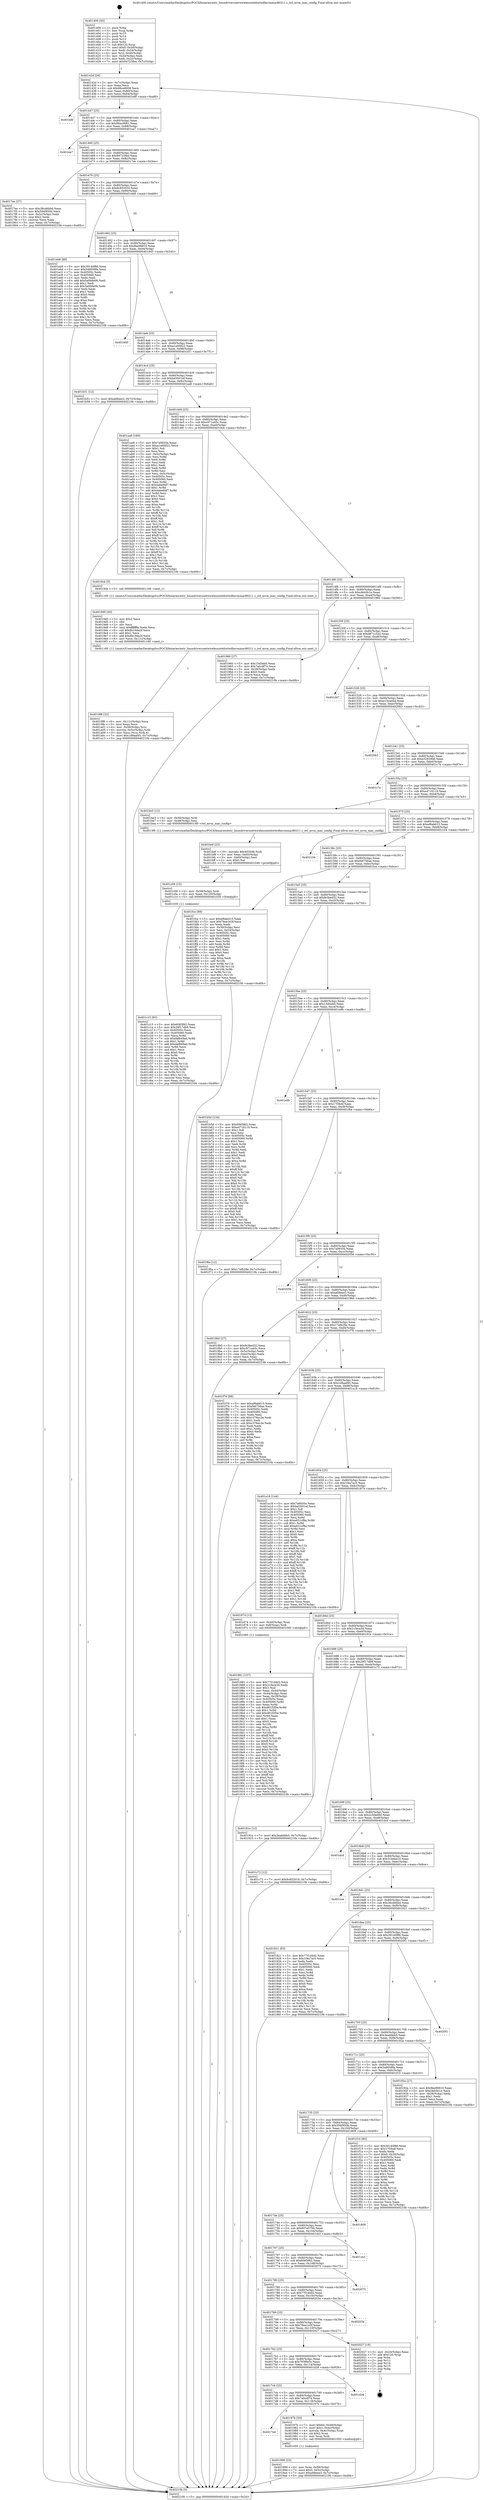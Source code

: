 digraph "0x401400" {
  label = "0x401400 (/mnt/c/Users/mathe/Desktop/tcc/POCII/binaries/extr_linuxdriversnetwirelessinteliwlwifimvmmac80211.c_iwl_mvm_mac_config_Final-ollvm.out::main(0))"
  labelloc = "t"
  node[shape=record]

  Entry [label="",width=0.3,height=0.3,shape=circle,fillcolor=black,style=filled]
  "0x40142d" [label="{
     0x40142d [26]\l
     | [instrs]\l
     &nbsp;&nbsp;0x40142d \<+3\>: mov -0x7c(%rbp),%eax\l
     &nbsp;&nbsp;0x401430 \<+2\>: mov %eax,%ecx\l
     &nbsp;&nbsp;0x401432 \<+6\>: sub $0x88ce8958,%ecx\l
     &nbsp;&nbsp;0x401438 \<+3\>: mov %eax,-0x80(%rbp)\l
     &nbsp;&nbsp;0x40143b \<+6\>: mov %ecx,-0x84(%rbp)\l
     &nbsp;&nbsp;0x401441 \<+6\>: je 0000000000401e8f \<main+0xa8f\>\l
  }"]
  "0x401e8f" [label="{
     0x401e8f\l
  }", style=dashed]
  "0x401447" [label="{
     0x401447 [25]\l
     | [instrs]\l
     &nbsp;&nbsp;0x401447 \<+5\>: jmp 000000000040144c \<main+0x4c\>\l
     &nbsp;&nbsp;0x40144c \<+3\>: mov -0x80(%rbp),%eax\l
     &nbsp;&nbsp;0x40144f \<+5\>: sub $0x89ac0681,%eax\l
     &nbsp;&nbsp;0x401454 \<+6\>: mov %eax,-0x88(%rbp)\l
     &nbsp;&nbsp;0x40145a \<+6\>: je 0000000000401ea7 \<main+0xaa7\>\l
  }"]
  Exit [label="",width=0.3,height=0.3,shape=circle,fillcolor=black,style=filled,peripheries=2]
  "0x401ea7" [label="{
     0x401ea7\l
  }", style=dashed]
  "0x401460" [label="{
     0x401460 [25]\l
     | [instrs]\l
     &nbsp;&nbsp;0x401460 \<+5\>: jmp 0000000000401465 \<main+0x65\>\l
     &nbsp;&nbsp;0x401465 \<+3\>: mov -0x80(%rbp),%eax\l
     &nbsp;&nbsp;0x401468 \<+5\>: sub $0x94723fed,%eax\l
     &nbsp;&nbsp;0x40146d \<+6\>: mov %eax,-0x8c(%rbp)\l
     &nbsp;&nbsp;0x401473 \<+6\>: je 00000000004017ee \<main+0x3ee\>\l
  }"]
  "0x401c15" [label="{
     0x401c15 [93]\l
     | [instrs]\l
     &nbsp;&nbsp;0x401c15 \<+5\>: mov $0x6f4f3f62,%eax\l
     &nbsp;&nbsp;0x401c1a \<+5\>: mov $0x29f17db8,%esi\l
     &nbsp;&nbsp;0x401c1f \<+7\>: mov 0x40505c,%ecx\l
     &nbsp;&nbsp;0x401c26 \<+7\>: mov 0x405060,%edx\l
     &nbsp;&nbsp;0x401c2d \<+3\>: mov %ecx,%r8d\l
     &nbsp;&nbsp;0x401c30 \<+7\>: sub $0xdaf849ad,%r8d\l
     &nbsp;&nbsp;0x401c37 \<+4\>: sub $0x1,%r8d\l
     &nbsp;&nbsp;0x401c3b \<+7\>: add $0xdaf849ad,%r8d\l
     &nbsp;&nbsp;0x401c42 \<+4\>: imul %r8d,%ecx\l
     &nbsp;&nbsp;0x401c46 \<+3\>: and $0x1,%ecx\l
     &nbsp;&nbsp;0x401c49 \<+3\>: cmp $0x0,%ecx\l
     &nbsp;&nbsp;0x401c4c \<+4\>: sete %r9b\l
     &nbsp;&nbsp;0x401c50 \<+3\>: cmp $0xa,%edx\l
     &nbsp;&nbsp;0x401c53 \<+4\>: setl %r10b\l
     &nbsp;&nbsp;0x401c57 \<+3\>: mov %r9b,%r11b\l
     &nbsp;&nbsp;0x401c5a \<+3\>: and %r10b,%r11b\l
     &nbsp;&nbsp;0x401c5d \<+3\>: xor %r10b,%r9b\l
     &nbsp;&nbsp;0x401c60 \<+3\>: or %r9b,%r11b\l
     &nbsp;&nbsp;0x401c63 \<+4\>: test $0x1,%r11b\l
     &nbsp;&nbsp;0x401c67 \<+3\>: cmovne %esi,%eax\l
     &nbsp;&nbsp;0x401c6a \<+3\>: mov %eax,-0x7c(%rbp)\l
     &nbsp;&nbsp;0x401c6d \<+5\>: jmp 000000000040210b \<main+0xd0b\>\l
  }"]
  "0x4017ee" [label="{
     0x4017ee [27]\l
     | [instrs]\l
     &nbsp;&nbsp;0x4017ee \<+5\>: mov $0x38cd6bbd,%eax\l
     &nbsp;&nbsp;0x4017f3 \<+5\>: mov $0x594f950b,%ecx\l
     &nbsp;&nbsp;0x4017f8 \<+3\>: mov -0x2c(%rbp),%edx\l
     &nbsp;&nbsp;0x4017fb \<+3\>: cmp $0x2,%edx\l
     &nbsp;&nbsp;0x4017fe \<+3\>: cmovne %ecx,%eax\l
     &nbsp;&nbsp;0x401801 \<+3\>: mov %eax,-0x7c(%rbp)\l
     &nbsp;&nbsp;0x401804 \<+5\>: jmp 000000000040210b \<main+0xd0b\>\l
  }"]
  "0x401479" [label="{
     0x401479 [25]\l
     | [instrs]\l
     &nbsp;&nbsp;0x401479 \<+5\>: jmp 000000000040147e \<main+0x7e\>\l
     &nbsp;&nbsp;0x40147e \<+3\>: mov -0x80(%rbp),%eax\l
     &nbsp;&nbsp;0x401481 \<+5\>: sub $0x9c852010,%eax\l
     &nbsp;&nbsp;0x401486 \<+6\>: mov %eax,-0x90(%rbp)\l
     &nbsp;&nbsp;0x40148c \<+6\>: je 0000000000401eb8 \<main+0xab8\>\l
  }"]
  "0x40210b" [label="{
     0x40210b [5]\l
     | [instrs]\l
     &nbsp;&nbsp;0x40210b \<+5\>: jmp 000000000040142d \<main+0x2d\>\l
  }"]
  "0x401400" [label="{
     0x401400 [45]\l
     | [instrs]\l
     &nbsp;&nbsp;0x401400 \<+1\>: push %rbp\l
     &nbsp;&nbsp;0x401401 \<+3\>: mov %rsp,%rbp\l
     &nbsp;&nbsp;0x401404 \<+2\>: push %r15\l
     &nbsp;&nbsp;0x401406 \<+2\>: push %r14\l
     &nbsp;&nbsp;0x401408 \<+2\>: push %r12\l
     &nbsp;&nbsp;0x40140a \<+1\>: push %rbx\l
     &nbsp;&nbsp;0x40140b \<+7\>: sub $0x120,%rsp\l
     &nbsp;&nbsp;0x401412 \<+7\>: movl $0x0,-0x30(%rbp)\l
     &nbsp;&nbsp;0x401419 \<+3\>: mov %edi,-0x34(%rbp)\l
     &nbsp;&nbsp;0x40141c \<+4\>: mov %rsi,-0x40(%rbp)\l
     &nbsp;&nbsp;0x401420 \<+3\>: mov -0x34(%rbp),%edi\l
     &nbsp;&nbsp;0x401423 \<+3\>: mov %edi,-0x2c(%rbp)\l
     &nbsp;&nbsp;0x401426 \<+7\>: movl $0x94723fed,-0x7c(%rbp)\l
  }"]
  "0x401c06" [label="{
     0x401c06 [15]\l
     | [instrs]\l
     &nbsp;&nbsp;0x401c06 \<+4\>: mov -0x58(%rbp),%rdi\l
     &nbsp;&nbsp;0x401c0a \<+6\>: mov %eax,-0x120(%rbp)\l
     &nbsp;&nbsp;0x401c10 \<+5\>: call 0000000000401030 \<free@plt\>\l
     | [calls]\l
     &nbsp;&nbsp;0x401030 \{1\} (unknown)\l
  }"]
  "0x401eb8" [label="{
     0x401eb8 [88]\l
     | [instrs]\l
     &nbsp;&nbsp;0x401eb8 \<+5\>: mov $0x39140f86,%eax\l
     &nbsp;&nbsp;0x401ebd \<+5\>: mov $0x548058fa,%ecx\l
     &nbsp;&nbsp;0x401ec2 \<+7\>: mov 0x40505c,%edx\l
     &nbsp;&nbsp;0x401ec9 \<+7\>: mov 0x405060,%esi\l
     &nbsp;&nbsp;0x401ed0 \<+2\>: mov %edx,%edi\l
     &nbsp;&nbsp;0x401ed2 \<+6\>: add $0x5a0b8e06,%edi\l
     &nbsp;&nbsp;0x401ed8 \<+3\>: sub $0x1,%edi\l
     &nbsp;&nbsp;0x401edb \<+6\>: sub $0x5a0b8e06,%edi\l
     &nbsp;&nbsp;0x401ee1 \<+3\>: imul %edi,%edx\l
     &nbsp;&nbsp;0x401ee4 \<+3\>: and $0x1,%edx\l
     &nbsp;&nbsp;0x401ee7 \<+3\>: cmp $0x0,%edx\l
     &nbsp;&nbsp;0x401eea \<+4\>: sete %r8b\l
     &nbsp;&nbsp;0x401eee \<+3\>: cmp $0xa,%esi\l
     &nbsp;&nbsp;0x401ef1 \<+4\>: setl %r9b\l
     &nbsp;&nbsp;0x401ef5 \<+3\>: mov %r8b,%r10b\l
     &nbsp;&nbsp;0x401ef8 \<+3\>: and %r9b,%r10b\l
     &nbsp;&nbsp;0x401efb \<+3\>: xor %r9b,%r8b\l
     &nbsp;&nbsp;0x401efe \<+3\>: or %r8b,%r10b\l
     &nbsp;&nbsp;0x401f01 \<+4\>: test $0x1,%r10b\l
     &nbsp;&nbsp;0x401f05 \<+3\>: cmovne %ecx,%eax\l
     &nbsp;&nbsp;0x401f08 \<+3\>: mov %eax,-0x7c(%rbp)\l
     &nbsp;&nbsp;0x401f0b \<+5\>: jmp 000000000040210b \<main+0xd0b\>\l
  }"]
  "0x401492" [label="{
     0x401492 [25]\l
     | [instrs]\l
     &nbsp;&nbsp;0x401492 \<+5\>: jmp 0000000000401497 \<main+0x97\>\l
     &nbsp;&nbsp;0x401497 \<+3\>: mov -0x80(%rbp),%eax\l
     &nbsp;&nbsp;0x40149a \<+5\>: sub $0x9ee96810,%eax\l
     &nbsp;&nbsp;0x40149f \<+6\>: mov %eax,-0x94(%rbp)\l
     &nbsp;&nbsp;0x4014a5 \<+6\>: je 0000000000401945 \<main+0x545\>\l
  }"]
  "0x401bef" [label="{
     0x401bef [23]\l
     | [instrs]\l
     &nbsp;&nbsp;0x401bef \<+10\>: movabs $0x4030d6,%rdi\l
     &nbsp;&nbsp;0x401bf9 \<+3\>: mov %eax,-0x60(%rbp)\l
     &nbsp;&nbsp;0x401bfc \<+3\>: mov -0x60(%rbp),%esi\l
     &nbsp;&nbsp;0x401bff \<+2\>: mov $0x0,%al\l
     &nbsp;&nbsp;0x401c01 \<+5\>: call 0000000000401040 \<printf@plt\>\l
     | [calls]\l
     &nbsp;&nbsp;0x401040 \{1\} (unknown)\l
  }"]
  "0x401945" [label="{
     0x401945\l
  }", style=dashed]
  "0x4014ab" [label="{
     0x4014ab [25]\l
     | [instrs]\l
     &nbsp;&nbsp;0x4014ab \<+5\>: jmp 00000000004014b0 \<main+0xb0\>\l
     &nbsp;&nbsp;0x4014b0 \<+3\>: mov -0x80(%rbp),%eax\l
     &nbsp;&nbsp;0x4014b3 \<+5\>: sub $0xa1a95822,%eax\l
     &nbsp;&nbsp;0x4014b8 \<+6\>: mov %eax,-0x98(%rbp)\l
     &nbsp;&nbsp;0x4014be \<+6\>: je 0000000000401b51 \<main+0x751\>\l
  }"]
  "0x4019f8" [label="{
     0x4019f8 [32]\l
     | [instrs]\l
     &nbsp;&nbsp;0x4019f8 \<+6\>: mov -0x11c(%rbp),%ecx\l
     &nbsp;&nbsp;0x4019fe \<+3\>: imul %eax,%ecx\l
     &nbsp;&nbsp;0x401a01 \<+4\>: mov -0x58(%rbp),%rsi\l
     &nbsp;&nbsp;0x401a05 \<+4\>: movslq -0x5c(%rbp),%rdi\l
     &nbsp;&nbsp;0x401a09 \<+3\>: mov %ecx,(%rsi,%rdi,4)\l
     &nbsp;&nbsp;0x401a0c \<+7\>: movl $0x1d9aaf45,-0x7c(%rbp)\l
     &nbsp;&nbsp;0x401a13 \<+5\>: jmp 000000000040210b \<main+0xd0b\>\l
  }"]
  "0x401b51" [label="{
     0x401b51 [12]\l
     | [instrs]\l
     &nbsp;&nbsp;0x401b51 \<+7\>: movl $0xa68eee3,-0x7c(%rbp)\l
     &nbsp;&nbsp;0x401b58 \<+5\>: jmp 000000000040210b \<main+0xd0b\>\l
  }"]
  "0x4014c4" [label="{
     0x4014c4 [25]\l
     | [instrs]\l
     &nbsp;&nbsp;0x4014c4 \<+5\>: jmp 00000000004014c9 \<main+0xc9\>\l
     &nbsp;&nbsp;0x4014c9 \<+3\>: mov -0x80(%rbp),%eax\l
     &nbsp;&nbsp;0x4014cc \<+5\>: sub $0xbd3501ef,%eax\l
     &nbsp;&nbsp;0x4014d1 \<+6\>: mov %eax,-0x9c(%rbp)\l
     &nbsp;&nbsp;0x4014d7 \<+6\>: je 0000000000401aa8 \<main+0x6a8\>\l
  }"]
  "0x4019d0" [label="{
     0x4019d0 [40]\l
     | [instrs]\l
     &nbsp;&nbsp;0x4019d0 \<+5\>: mov $0x2,%ecx\l
     &nbsp;&nbsp;0x4019d5 \<+1\>: cltd\l
     &nbsp;&nbsp;0x4019d6 \<+2\>: idiv %ecx\l
     &nbsp;&nbsp;0x4019d8 \<+6\>: imul $0xfffffffe,%edx,%ecx\l
     &nbsp;&nbsp;0x4019de \<+6\>: sub $0x8b19da2f,%ecx\l
     &nbsp;&nbsp;0x4019e4 \<+3\>: add $0x1,%ecx\l
     &nbsp;&nbsp;0x4019e7 \<+6\>: add $0x8b19da2f,%ecx\l
     &nbsp;&nbsp;0x4019ed \<+6\>: mov %ecx,-0x11c(%rbp)\l
     &nbsp;&nbsp;0x4019f3 \<+5\>: call 0000000000401160 \<next_i\>\l
     | [calls]\l
     &nbsp;&nbsp;0x401160 \{1\} (/mnt/c/Users/mathe/Desktop/tcc/POCII/binaries/extr_linuxdriversnetwirelessinteliwlwifimvmmac80211.c_iwl_mvm_mac_config_Final-ollvm.out::next_i)\l
  }"]
  "0x401aa8" [label="{
     0x401aa8 [169]\l
     | [instrs]\l
     &nbsp;&nbsp;0x401aa8 \<+5\>: mov $0x7a9935e,%eax\l
     &nbsp;&nbsp;0x401aad \<+5\>: mov $0xa1a95822,%ecx\l
     &nbsp;&nbsp;0x401ab2 \<+2\>: mov $0x1,%dl\l
     &nbsp;&nbsp;0x401ab4 \<+2\>: xor %esi,%esi\l
     &nbsp;&nbsp;0x401ab6 \<+3\>: mov -0x5c(%rbp),%edi\l
     &nbsp;&nbsp;0x401ab9 \<+3\>: mov %esi,%r8d\l
     &nbsp;&nbsp;0x401abc \<+3\>: sub %edi,%r8d\l
     &nbsp;&nbsp;0x401abf \<+2\>: mov %esi,%edi\l
     &nbsp;&nbsp;0x401ac1 \<+3\>: sub $0x1,%edi\l
     &nbsp;&nbsp;0x401ac4 \<+3\>: add %edi,%r8d\l
     &nbsp;&nbsp;0x401ac7 \<+3\>: sub %r8d,%esi\l
     &nbsp;&nbsp;0x401aca \<+3\>: mov %esi,-0x5c(%rbp)\l
     &nbsp;&nbsp;0x401acd \<+7\>: mov 0x40505c,%esi\l
     &nbsp;&nbsp;0x401ad4 \<+7\>: mov 0x405060,%edi\l
     &nbsp;&nbsp;0x401adb \<+3\>: mov %esi,%r8d\l
     &nbsp;&nbsp;0x401ade \<+7\>: sub $0x4abe66f7,%r8d\l
     &nbsp;&nbsp;0x401ae5 \<+4\>: sub $0x1,%r8d\l
     &nbsp;&nbsp;0x401ae9 \<+7\>: add $0x4abe66f7,%r8d\l
     &nbsp;&nbsp;0x401af0 \<+4\>: imul %r8d,%esi\l
     &nbsp;&nbsp;0x401af4 \<+3\>: and $0x1,%esi\l
     &nbsp;&nbsp;0x401af7 \<+3\>: cmp $0x0,%esi\l
     &nbsp;&nbsp;0x401afa \<+4\>: sete %r9b\l
     &nbsp;&nbsp;0x401afe \<+3\>: cmp $0xa,%edi\l
     &nbsp;&nbsp;0x401b01 \<+4\>: setl %r10b\l
     &nbsp;&nbsp;0x401b05 \<+3\>: mov %r9b,%r11b\l
     &nbsp;&nbsp;0x401b08 \<+4\>: xor $0xff,%r11b\l
     &nbsp;&nbsp;0x401b0c \<+3\>: mov %r10b,%bl\l
     &nbsp;&nbsp;0x401b0f \<+3\>: xor $0xff,%bl\l
     &nbsp;&nbsp;0x401b12 \<+3\>: xor $0x1,%dl\l
     &nbsp;&nbsp;0x401b15 \<+3\>: mov %r11b,%r14b\l
     &nbsp;&nbsp;0x401b18 \<+4\>: and $0xff,%r14b\l
     &nbsp;&nbsp;0x401b1c \<+3\>: and %dl,%r9b\l
     &nbsp;&nbsp;0x401b1f \<+3\>: mov %bl,%r15b\l
     &nbsp;&nbsp;0x401b22 \<+4\>: and $0xff,%r15b\l
     &nbsp;&nbsp;0x401b26 \<+3\>: and %dl,%r10b\l
     &nbsp;&nbsp;0x401b29 \<+3\>: or %r9b,%r14b\l
     &nbsp;&nbsp;0x401b2c \<+3\>: or %r10b,%r15b\l
     &nbsp;&nbsp;0x401b2f \<+3\>: xor %r15b,%r14b\l
     &nbsp;&nbsp;0x401b32 \<+3\>: or %bl,%r11b\l
     &nbsp;&nbsp;0x401b35 \<+4\>: xor $0xff,%r11b\l
     &nbsp;&nbsp;0x401b39 \<+3\>: or $0x1,%dl\l
     &nbsp;&nbsp;0x401b3c \<+3\>: and %dl,%r11b\l
     &nbsp;&nbsp;0x401b3f \<+3\>: or %r11b,%r14b\l
     &nbsp;&nbsp;0x401b42 \<+4\>: test $0x1,%r14b\l
     &nbsp;&nbsp;0x401b46 \<+3\>: cmovne %ecx,%eax\l
     &nbsp;&nbsp;0x401b49 \<+3\>: mov %eax,-0x7c(%rbp)\l
     &nbsp;&nbsp;0x401b4c \<+5\>: jmp 000000000040210b \<main+0xd0b\>\l
  }"]
  "0x4014dd" [label="{
     0x4014dd [25]\l
     | [instrs]\l
     &nbsp;&nbsp;0x4014dd \<+5\>: jmp 00000000004014e2 \<main+0xe2\>\l
     &nbsp;&nbsp;0x4014e2 \<+3\>: mov -0x80(%rbp),%eax\l
     &nbsp;&nbsp;0x4014e5 \<+5\>: sub $0xc971a45c,%eax\l
     &nbsp;&nbsp;0x4014ea \<+6\>: mov %eax,-0xa0(%rbp)\l
     &nbsp;&nbsp;0x4014f0 \<+6\>: je 00000000004019cb \<main+0x5cb\>\l
  }"]
  "0x401999" [label="{
     0x401999 [23]\l
     | [instrs]\l
     &nbsp;&nbsp;0x401999 \<+4\>: mov %rax,-0x58(%rbp)\l
     &nbsp;&nbsp;0x40199d \<+7\>: movl $0x0,-0x5c(%rbp)\l
     &nbsp;&nbsp;0x4019a4 \<+7\>: movl $0xa68eee3,-0x7c(%rbp)\l
     &nbsp;&nbsp;0x4019ab \<+5\>: jmp 000000000040210b \<main+0xd0b\>\l
  }"]
  "0x4019cb" [label="{
     0x4019cb [5]\l
     | [instrs]\l
     &nbsp;&nbsp;0x4019cb \<+5\>: call 0000000000401160 \<next_i\>\l
     | [calls]\l
     &nbsp;&nbsp;0x401160 \{1\} (/mnt/c/Users/mathe/Desktop/tcc/POCII/binaries/extr_linuxdriversnetwirelessinteliwlwifimvmmac80211.c_iwl_mvm_mac_config_Final-ollvm.out::next_i)\l
  }"]
  "0x4014f6" [label="{
     0x4014f6 [25]\l
     | [instrs]\l
     &nbsp;&nbsp;0x4014f6 \<+5\>: jmp 00000000004014fb \<main+0xfb\>\l
     &nbsp;&nbsp;0x4014fb \<+3\>: mov -0x80(%rbp),%eax\l
     &nbsp;&nbsp;0x4014fe \<+5\>: sub $0xcfeb5b1e,%eax\l
     &nbsp;&nbsp;0x401503 \<+6\>: mov %eax,-0xa4(%rbp)\l
     &nbsp;&nbsp;0x401509 \<+6\>: je 0000000000401960 \<main+0x560\>\l
  }"]
  "0x4017e4" [label="{
     0x4017e4\l
  }", style=dashed]
  "0x401960" [label="{
     0x401960 [27]\l
     | [instrs]\l
     &nbsp;&nbsp;0x401960 \<+5\>: mov $0x15d5eb0,%eax\l
     &nbsp;&nbsp;0x401965 \<+5\>: mov $0x7a0cdf74,%ecx\l
     &nbsp;&nbsp;0x40196a \<+3\>: mov -0x28(%rbp),%edx\l
     &nbsp;&nbsp;0x40196d \<+3\>: cmp $0x0,%edx\l
     &nbsp;&nbsp;0x401970 \<+3\>: cmove %ecx,%eax\l
     &nbsp;&nbsp;0x401973 \<+3\>: mov %eax,-0x7c(%rbp)\l
     &nbsp;&nbsp;0x401976 \<+5\>: jmp 000000000040210b \<main+0xd0b\>\l
  }"]
  "0x40150f" [label="{
     0x40150f [25]\l
     | [instrs]\l
     &nbsp;&nbsp;0x40150f \<+5\>: jmp 0000000000401514 \<main+0x114\>\l
     &nbsp;&nbsp;0x401514 \<+3\>: mov -0x80(%rbp),%eax\l
     &nbsp;&nbsp;0x401517 \<+5\>: sub $0xd871c5a2,%eax\l
     &nbsp;&nbsp;0x40151c \<+6\>: mov %eax,-0xa8(%rbp)\l
     &nbsp;&nbsp;0x401522 \<+6\>: je 0000000000401d47 \<main+0x947\>\l
  }"]
  "0x40197b" [label="{
     0x40197b [30]\l
     | [instrs]\l
     &nbsp;&nbsp;0x40197b \<+7\>: movl $0x64,-0x48(%rbp)\l
     &nbsp;&nbsp;0x401982 \<+7\>: movl $0x1,-0x4c(%rbp)\l
     &nbsp;&nbsp;0x401989 \<+4\>: movslq -0x4c(%rbp),%rax\l
     &nbsp;&nbsp;0x40198d \<+4\>: shl $0x2,%rax\l
     &nbsp;&nbsp;0x401991 \<+3\>: mov %rax,%rdi\l
     &nbsp;&nbsp;0x401994 \<+5\>: call 0000000000401050 \<malloc@plt\>\l
     | [calls]\l
     &nbsp;&nbsp;0x401050 \{1\} (unknown)\l
  }"]
  "0x401d47" [label="{
     0x401d47\l
  }", style=dashed]
  "0x401528" [label="{
     0x401528 [25]\l
     | [instrs]\l
     &nbsp;&nbsp;0x401528 \<+5\>: jmp 000000000040152d \<main+0x12d\>\l
     &nbsp;&nbsp;0x40152d \<+3\>: mov -0x80(%rbp),%eax\l
     &nbsp;&nbsp;0x401530 \<+5\>: sub $0xe15ea44d,%eax\l
     &nbsp;&nbsp;0x401535 \<+6\>: mov %eax,-0xac(%rbp)\l
     &nbsp;&nbsp;0x40153b \<+6\>: je 00000000004020b3 \<main+0xcb3\>\l
  }"]
  "0x4017cb" [label="{
     0x4017cb [25]\l
     | [instrs]\l
     &nbsp;&nbsp;0x4017cb \<+5\>: jmp 00000000004017d0 \<main+0x3d0\>\l
     &nbsp;&nbsp;0x4017d0 \<+3\>: mov -0x80(%rbp),%eax\l
     &nbsp;&nbsp;0x4017d3 \<+5\>: sub $0x7a0cdf74,%eax\l
     &nbsp;&nbsp;0x4017d8 \<+6\>: mov %eax,-0x118(%rbp)\l
     &nbsp;&nbsp;0x4017de \<+6\>: je 000000000040197b \<main+0x57b\>\l
  }"]
  "0x4020b3" [label="{
     0x4020b3\l
  }", style=dashed]
  "0x401541" [label="{
     0x401541 [25]\l
     | [instrs]\l
     &nbsp;&nbsp;0x401541 \<+5\>: jmp 0000000000401546 \<main+0x146\>\l
     &nbsp;&nbsp;0x401546 \<+3\>: mov -0x80(%rbp),%eax\l
     &nbsp;&nbsp;0x401549 \<+5\>: sub $0xe32939dd,%eax\l
     &nbsp;&nbsp;0x40154e \<+6\>: mov %eax,-0xb0(%rbp)\l
     &nbsp;&nbsp;0x401554 \<+6\>: je 0000000000401c7e \<main+0x87e\>\l
  }"]
  "0x401d28" [label="{
     0x401d28\l
  }", style=dashed]
  "0x401c7e" [label="{
     0x401c7e\l
  }", style=dashed]
  "0x40155a" [label="{
     0x40155a [25]\l
     | [instrs]\l
     &nbsp;&nbsp;0x40155a \<+5\>: jmp 000000000040155f \<main+0x15f\>\l
     &nbsp;&nbsp;0x40155f \<+3\>: mov -0x80(%rbp),%eax\l
     &nbsp;&nbsp;0x401562 \<+5\>: sub $0xe4716119,%eax\l
     &nbsp;&nbsp;0x401567 \<+6\>: mov %eax,-0xb4(%rbp)\l
     &nbsp;&nbsp;0x40156d \<+6\>: je 0000000000401be3 \<main+0x7e3\>\l
  }"]
  "0x4017b2" [label="{
     0x4017b2 [25]\l
     | [instrs]\l
     &nbsp;&nbsp;0x4017b2 \<+5\>: jmp 00000000004017b7 \<main+0x3b7\>\l
     &nbsp;&nbsp;0x4017b7 \<+3\>: mov -0x80(%rbp),%eax\l
     &nbsp;&nbsp;0x4017ba \<+5\>: sub $0x793f6e5c,%eax\l
     &nbsp;&nbsp;0x4017bf \<+6\>: mov %eax,-0x114(%rbp)\l
     &nbsp;&nbsp;0x4017c5 \<+6\>: je 0000000000401d28 \<main+0x928\>\l
  }"]
  "0x401be3" [label="{
     0x401be3 [12]\l
     | [instrs]\l
     &nbsp;&nbsp;0x401be3 \<+4\>: mov -0x58(%rbp),%rdi\l
     &nbsp;&nbsp;0x401be7 \<+3\>: mov -0x48(%rbp),%esi\l
     &nbsp;&nbsp;0x401bea \<+5\>: call 00000000004013f0 \<iwl_mvm_mac_config\>\l
     | [calls]\l
     &nbsp;&nbsp;0x4013f0 \{1\} (/mnt/c/Users/mathe/Desktop/tcc/POCII/binaries/extr_linuxdriversnetwirelessinteliwlwifimvmmac80211.c_iwl_mvm_mac_config_Final-ollvm.out::iwl_mvm_mac_config)\l
  }"]
  "0x401573" [label="{
     0x401573 [25]\l
     | [instrs]\l
     &nbsp;&nbsp;0x401573 \<+5\>: jmp 0000000000401578 \<main+0x178\>\l
     &nbsp;&nbsp;0x401578 \<+3\>: mov -0x80(%rbp),%eax\l
     &nbsp;&nbsp;0x40157b \<+5\>: sub $0xef6ab015,%eax\l
     &nbsp;&nbsp;0x401580 \<+6\>: mov %eax,-0xb8(%rbp)\l
     &nbsp;&nbsp;0x401586 \<+6\>: je 0000000000402104 \<main+0xd04\>\l
  }"]
  "0x402027" [label="{
     0x402027 [19]\l
     | [instrs]\l
     &nbsp;&nbsp;0x402027 \<+3\>: mov -0x24(%rbp),%eax\l
     &nbsp;&nbsp;0x40202a \<+7\>: add $0x120,%rsp\l
     &nbsp;&nbsp;0x402031 \<+1\>: pop %rbx\l
     &nbsp;&nbsp;0x402032 \<+2\>: pop %r12\l
     &nbsp;&nbsp;0x402034 \<+2\>: pop %r14\l
     &nbsp;&nbsp;0x402036 \<+2\>: pop %r15\l
     &nbsp;&nbsp;0x402038 \<+1\>: pop %rbp\l
     &nbsp;&nbsp;0x402039 \<+1\>: ret\l
  }"]
  "0x402104" [label="{
     0x402104\l
  }", style=dashed]
  "0x40158c" [label="{
     0x40158c [25]\l
     | [instrs]\l
     &nbsp;&nbsp;0x40158c \<+5\>: jmp 0000000000401591 \<main+0x191\>\l
     &nbsp;&nbsp;0x401591 \<+3\>: mov -0x80(%rbp),%eax\l
     &nbsp;&nbsp;0x401594 \<+5\>: sub $0xf46756ae,%eax\l
     &nbsp;&nbsp;0x401599 \<+6\>: mov %eax,-0xbc(%rbp)\l
     &nbsp;&nbsp;0x40159f \<+6\>: je 0000000000401fce \<main+0xbce\>\l
  }"]
  "0x401799" [label="{
     0x401799 [25]\l
     | [instrs]\l
     &nbsp;&nbsp;0x401799 \<+5\>: jmp 000000000040179e \<main+0x39e\>\l
     &nbsp;&nbsp;0x40179e \<+3\>: mov -0x80(%rbp),%eax\l
     &nbsp;&nbsp;0x4017a1 \<+5\>: sub $0x78ee1e3f,%eax\l
     &nbsp;&nbsp;0x4017a6 \<+6\>: mov %eax,-0x110(%rbp)\l
     &nbsp;&nbsp;0x4017ac \<+6\>: je 0000000000402027 \<main+0xc27\>\l
  }"]
  "0x401fce" [label="{
     0x401fce [89]\l
     | [instrs]\l
     &nbsp;&nbsp;0x401fce \<+5\>: mov $0xef6ab015,%eax\l
     &nbsp;&nbsp;0x401fd3 \<+5\>: mov $0x78ee1e3f,%ecx\l
     &nbsp;&nbsp;0x401fd8 \<+2\>: xor %edx,%edx\l
     &nbsp;&nbsp;0x401fda \<+3\>: mov -0x30(%rbp),%esi\l
     &nbsp;&nbsp;0x401fdd \<+3\>: mov %esi,-0x24(%rbp)\l
     &nbsp;&nbsp;0x401fe0 \<+7\>: mov 0x40505c,%esi\l
     &nbsp;&nbsp;0x401fe7 \<+7\>: mov 0x405060,%edi\l
     &nbsp;&nbsp;0x401fee \<+3\>: sub $0x1,%edx\l
     &nbsp;&nbsp;0x401ff1 \<+3\>: mov %esi,%r8d\l
     &nbsp;&nbsp;0x401ff4 \<+3\>: add %edx,%r8d\l
     &nbsp;&nbsp;0x401ff7 \<+4\>: imul %r8d,%esi\l
     &nbsp;&nbsp;0x401ffb \<+3\>: and $0x1,%esi\l
     &nbsp;&nbsp;0x401ffe \<+3\>: cmp $0x0,%esi\l
     &nbsp;&nbsp;0x402001 \<+4\>: sete %r9b\l
     &nbsp;&nbsp;0x402005 \<+3\>: cmp $0xa,%edi\l
     &nbsp;&nbsp;0x402008 \<+4\>: setl %r10b\l
     &nbsp;&nbsp;0x40200c \<+3\>: mov %r9b,%r11b\l
     &nbsp;&nbsp;0x40200f \<+3\>: and %r10b,%r11b\l
     &nbsp;&nbsp;0x402012 \<+3\>: xor %r10b,%r9b\l
     &nbsp;&nbsp;0x402015 \<+3\>: or %r9b,%r11b\l
     &nbsp;&nbsp;0x402018 \<+4\>: test $0x1,%r11b\l
     &nbsp;&nbsp;0x40201c \<+3\>: cmovne %ecx,%eax\l
     &nbsp;&nbsp;0x40201f \<+3\>: mov %eax,-0x7c(%rbp)\l
     &nbsp;&nbsp;0x402022 \<+5\>: jmp 000000000040210b \<main+0xd0b\>\l
  }"]
  "0x4015a5" [label="{
     0x4015a5 [25]\l
     | [instrs]\l
     &nbsp;&nbsp;0x4015a5 \<+5\>: jmp 00000000004015aa \<main+0x1aa\>\l
     &nbsp;&nbsp;0x4015aa \<+3\>: mov -0x80(%rbp),%eax\l
     &nbsp;&nbsp;0x4015ad \<+5\>: sub $0xfe3bed32,%eax\l
     &nbsp;&nbsp;0x4015b2 \<+6\>: mov %eax,-0xc0(%rbp)\l
     &nbsp;&nbsp;0x4015b8 \<+6\>: je 0000000000401b5d \<main+0x75d\>\l
  }"]
  "0x40203a" [label="{
     0x40203a\l
  }", style=dashed]
  "0x401b5d" [label="{
     0x401b5d [134]\l
     | [instrs]\l
     &nbsp;&nbsp;0x401b5d \<+5\>: mov $0x6f4f3f62,%eax\l
     &nbsp;&nbsp;0x401b62 \<+5\>: mov $0xe4716119,%ecx\l
     &nbsp;&nbsp;0x401b67 \<+2\>: mov $0x1,%dl\l
     &nbsp;&nbsp;0x401b69 \<+2\>: xor %esi,%esi\l
     &nbsp;&nbsp;0x401b6b \<+7\>: mov 0x40505c,%edi\l
     &nbsp;&nbsp;0x401b72 \<+8\>: mov 0x405060,%r8d\l
     &nbsp;&nbsp;0x401b7a \<+3\>: sub $0x1,%esi\l
     &nbsp;&nbsp;0x401b7d \<+3\>: mov %edi,%r9d\l
     &nbsp;&nbsp;0x401b80 \<+3\>: add %esi,%r9d\l
     &nbsp;&nbsp;0x401b83 \<+4\>: imul %r9d,%edi\l
     &nbsp;&nbsp;0x401b87 \<+3\>: and $0x1,%edi\l
     &nbsp;&nbsp;0x401b8a \<+3\>: cmp $0x0,%edi\l
     &nbsp;&nbsp;0x401b8d \<+4\>: sete %r10b\l
     &nbsp;&nbsp;0x401b91 \<+4\>: cmp $0xa,%r8d\l
     &nbsp;&nbsp;0x401b95 \<+4\>: setl %r11b\l
     &nbsp;&nbsp;0x401b99 \<+3\>: mov %r10b,%bl\l
     &nbsp;&nbsp;0x401b9c \<+3\>: xor $0xff,%bl\l
     &nbsp;&nbsp;0x401b9f \<+3\>: mov %r11b,%r14b\l
     &nbsp;&nbsp;0x401ba2 \<+4\>: xor $0xff,%r14b\l
     &nbsp;&nbsp;0x401ba6 \<+3\>: xor $0x0,%dl\l
     &nbsp;&nbsp;0x401ba9 \<+3\>: mov %bl,%r15b\l
     &nbsp;&nbsp;0x401bac \<+4\>: and $0x0,%r15b\l
     &nbsp;&nbsp;0x401bb0 \<+3\>: and %dl,%r10b\l
     &nbsp;&nbsp;0x401bb3 \<+3\>: mov %r14b,%r12b\l
     &nbsp;&nbsp;0x401bb6 \<+4\>: and $0x0,%r12b\l
     &nbsp;&nbsp;0x401bba \<+3\>: and %dl,%r11b\l
     &nbsp;&nbsp;0x401bbd \<+3\>: or %r10b,%r15b\l
     &nbsp;&nbsp;0x401bc0 \<+3\>: or %r11b,%r12b\l
     &nbsp;&nbsp;0x401bc3 \<+3\>: xor %r12b,%r15b\l
     &nbsp;&nbsp;0x401bc6 \<+3\>: or %r14b,%bl\l
     &nbsp;&nbsp;0x401bc9 \<+3\>: xor $0xff,%bl\l
     &nbsp;&nbsp;0x401bcc \<+3\>: or $0x0,%dl\l
     &nbsp;&nbsp;0x401bcf \<+2\>: and %dl,%bl\l
     &nbsp;&nbsp;0x401bd1 \<+3\>: or %bl,%r15b\l
     &nbsp;&nbsp;0x401bd4 \<+4\>: test $0x1,%r15b\l
     &nbsp;&nbsp;0x401bd8 \<+3\>: cmovne %ecx,%eax\l
     &nbsp;&nbsp;0x401bdb \<+3\>: mov %eax,-0x7c(%rbp)\l
     &nbsp;&nbsp;0x401bde \<+5\>: jmp 000000000040210b \<main+0xd0b\>\l
  }"]
  "0x4015be" [label="{
     0x4015be [25]\l
     | [instrs]\l
     &nbsp;&nbsp;0x4015be \<+5\>: jmp 00000000004015c3 \<main+0x1c3\>\l
     &nbsp;&nbsp;0x4015c3 \<+3\>: mov -0x80(%rbp),%eax\l
     &nbsp;&nbsp;0x4015c6 \<+5\>: sub $0x15d5eb0,%eax\l
     &nbsp;&nbsp;0x4015cb \<+6\>: mov %eax,-0xc4(%rbp)\l
     &nbsp;&nbsp;0x4015d1 \<+6\>: je 0000000000401e9b \<main+0xa9b\>\l
  }"]
  "0x401780" [label="{
     0x401780 [25]\l
     | [instrs]\l
     &nbsp;&nbsp;0x401780 \<+5\>: jmp 0000000000401785 \<main+0x385\>\l
     &nbsp;&nbsp;0x401785 \<+3\>: mov -0x80(%rbp),%eax\l
     &nbsp;&nbsp;0x401788 \<+5\>: sub $0x77f1d4d2,%eax\l
     &nbsp;&nbsp;0x40178d \<+6\>: mov %eax,-0x10c(%rbp)\l
     &nbsp;&nbsp;0x401793 \<+6\>: je 000000000040203a \<main+0xc3a\>\l
  }"]
  "0x401e9b" [label="{
     0x401e9b\l
  }", style=dashed]
  "0x4015d7" [label="{
     0x4015d7 [25]\l
     | [instrs]\l
     &nbsp;&nbsp;0x4015d7 \<+5\>: jmp 00000000004015dc \<main+0x1dc\>\l
     &nbsp;&nbsp;0x4015dc \<+3\>: mov -0x80(%rbp),%eax\l
     &nbsp;&nbsp;0x4015df \<+5\>: sub $0x17f3b4f,%eax\l
     &nbsp;&nbsp;0x4015e4 \<+6\>: mov %eax,-0xc8(%rbp)\l
     &nbsp;&nbsp;0x4015ea \<+6\>: je 0000000000401f6a \<main+0xb6a\>\l
  }"]
  "0x402075" [label="{
     0x402075\l
  }", style=dashed]
  "0x401f6a" [label="{
     0x401f6a [12]\l
     | [instrs]\l
     &nbsp;&nbsp;0x401f6a \<+7\>: movl $0x17efb28e,-0x7c(%rbp)\l
     &nbsp;&nbsp;0x401f71 \<+5\>: jmp 000000000040210b \<main+0xd0b\>\l
  }"]
  "0x4015f0" [label="{
     0x4015f0 [25]\l
     | [instrs]\l
     &nbsp;&nbsp;0x4015f0 \<+5\>: jmp 00000000004015f5 \<main+0x1f5\>\l
     &nbsp;&nbsp;0x4015f5 \<+3\>: mov -0x80(%rbp),%eax\l
     &nbsp;&nbsp;0x4015f8 \<+5\>: sub $0x7a9935e,%eax\l
     &nbsp;&nbsp;0x4015fd \<+6\>: mov %eax,-0xcc(%rbp)\l
     &nbsp;&nbsp;0x401603 \<+6\>: je 0000000000402056 \<main+0xc56\>\l
  }"]
  "0x401767" [label="{
     0x401767 [25]\l
     | [instrs]\l
     &nbsp;&nbsp;0x401767 \<+5\>: jmp 000000000040176c \<main+0x36c\>\l
     &nbsp;&nbsp;0x40176c \<+3\>: mov -0x80(%rbp),%eax\l
     &nbsp;&nbsp;0x40176f \<+5\>: sub $0x6f4f3f62,%eax\l
     &nbsp;&nbsp;0x401774 \<+6\>: mov %eax,-0x108(%rbp)\l
     &nbsp;&nbsp;0x40177a \<+6\>: je 0000000000402075 \<main+0xc75\>\l
  }"]
  "0x402056" [label="{
     0x402056\l
  }", style=dashed]
  "0x401609" [label="{
     0x401609 [25]\l
     | [instrs]\l
     &nbsp;&nbsp;0x401609 \<+5\>: jmp 000000000040160e \<main+0x20e\>\l
     &nbsp;&nbsp;0x40160e \<+3\>: mov -0x80(%rbp),%eax\l
     &nbsp;&nbsp;0x401611 \<+5\>: sub $0xa68eee3,%eax\l
     &nbsp;&nbsp;0x401616 \<+6\>: mov %eax,-0xd0(%rbp)\l
     &nbsp;&nbsp;0x40161c \<+6\>: je 00000000004019b0 \<main+0x5b0\>\l
  }"]
  "0x401cb3" [label="{
     0x401cb3\l
  }", style=dashed]
  "0x4019b0" [label="{
     0x4019b0 [27]\l
     | [instrs]\l
     &nbsp;&nbsp;0x4019b0 \<+5\>: mov $0xfe3bed32,%eax\l
     &nbsp;&nbsp;0x4019b5 \<+5\>: mov $0xc971a45c,%ecx\l
     &nbsp;&nbsp;0x4019ba \<+3\>: mov -0x5c(%rbp),%edx\l
     &nbsp;&nbsp;0x4019bd \<+3\>: cmp -0x4c(%rbp),%edx\l
     &nbsp;&nbsp;0x4019c0 \<+3\>: cmovl %ecx,%eax\l
     &nbsp;&nbsp;0x4019c3 \<+3\>: mov %eax,-0x7c(%rbp)\l
     &nbsp;&nbsp;0x4019c6 \<+5\>: jmp 000000000040210b \<main+0xd0b\>\l
  }"]
  "0x401622" [label="{
     0x401622 [25]\l
     | [instrs]\l
     &nbsp;&nbsp;0x401622 \<+5\>: jmp 0000000000401627 \<main+0x227\>\l
     &nbsp;&nbsp;0x401627 \<+3\>: mov -0x80(%rbp),%eax\l
     &nbsp;&nbsp;0x40162a \<+5\>: sub $0x17efb28e,%eax\l
     &nbsp;&nbsp;0x40162f \<+6\>: mov %eax,-0xd4(%rbp)\l
     &nbsp;&nbsp;0x401635 \<+6\>: je 0000000000401f76 \<main+0xb76\>\l
  }"]
  "0x40174e" [label="{
     0x40174e [25]\l
     | [instrs]\l
     &nbsp;&nbsp;0x40174e \<+5\>: jmp 0000000000401753 \<main+0x353\>\l
     &nbsp;&nbsp;0x401753 \<+3\>: mov -0x80(%rbp),%eax\l
     &nbsp;&nbsp;0x401756 \<+5\>: sub $0x607e5794,%eax\l
     &nbsp;&nbsp;0x40175b \<+6\>: mov %eax,-0x104(%rbp)\l
     &nbsp;&nbsp;0x401761 \<+6\>: je 0000000000401cb3 \<main+0x8b3\>\l
  }"]
  "0x401f76" [label="{
     0x401f76 [88]\l
     | [instrs]\l
     &nbsp;&nbsp;0x401f76 \<+5\>: mov $0xef6ab015,%eax\l
     &nbsp;&nbsp;0x401f7b \<+5\>: mov $0xf46756ae,%ecx\l
     &nbsp;&nbsp;0x401f80 \<+7\>: mov 0x40505c,%edx\l
     &nbsp;&nbsp;0x401f87 \<+7\>: mov 0x405060,%esi\l
     &nbsp;&nbsp;0x401f8e \<+2\>: mov %edx,%edi\l
     &nbsp;&nbsp;0x401f90 \<+6\>: add $0xc376ec2e,%edi\l
     &nbsp;&nbsp;0x401f96 \<+3\>: sub $0x1,%edi\l
     &nbsp;&nbsp;0x401f99 \<+6\>: sub $0xc376ec2e,%edi\l
     &nbsp;&nbsp;0x401f9f \<+3\>: imul %edi,%edx\l
     &nbsp;&nbsp;0x401fa2 \<+3\>: and $0x1,%edx\l
     &nbsp;&nbsp;0x401fa5 \<+3\>: cmp $0x0,%edx\l
     &nbsp;&nbsp;0x401fa8 \<+4\>: sete %r8b\l
     &nbsp;&nbsp;0x401fac \<+3\>: cmp $0xa,%esi\l
     &nbsp;&nbsp;0x401faf \<+4\>: setl %r9b\l
     &nbsp;&nbsp;0x401fb3 \<+3\>: mov %r8b,%r10b\l
     &nbsp;&nbsp;0x401fb6 \<+3\>: and %r9b,%r10b\l
     &nbsp;&nbsp;0x401fb9 \<+3\>: xor %r9b,%r8b\l
     &nbsp;&nbsp;0x401fbc \<+3\>: or %r8b,%r10b\l
     &nbsp;&nbsp;0x401fbf \<+4\>: test $0x1,%r10b\l
     &nbsp;&nbsp;0x401fc3 \<+3\>: cmovne %ecx,%eax\l
     &nbsp;&nbsp;0x401fc6 \<+3\>: mov %eax,-0x7c(%rbp)\l
     &nbsp;&nbsp;0x401fc9 \<+5\>: jmp 000000000040210b \<main+0xd0b\>\l
  }"]
  "0x40163b" [label="{
     0x40163b [25]\l
     | [instrs]\l
     &nbsp;&nbsp;0x40163b \<+5\>: jmp 0000000000401640 \<main+0x240\>\l
     &nbsp;&nbsp;0x401640 \<+3\>: mov -0x80(%rbp),%eax\l
     &nbsp;&nbsp;0x401643 \<+5\>: sub $0x1d9aaf45,%eax\l
     &nbsp;&nbsp;0x401648 \<+6\>: mov %eax,-0xd8(%rbp)\l
     &nbsp;&nbsp;0x40164e \<+6\>: je 0000000000401a18 \<main+0x618\>\l
  }"]
  "0x401809" [label="{
     0x401809\l
  }", style=dashed]
  "0x401a18" [label="{
     0x401a18 [144]\l
     | [instrs]\l
     &nbsp;&nbsp;0x401a18 \<+5\>: mov $0x7a9935e,%eax\l
     &nbsp;&nbsp;0x401a1d \<+5\>: mov $0xbd3501ef,%ecx\l
     &nbsp;&nbsp;0x401a22 \<+2\>: mov $0x1,%dl\l
     &nbsp;&nbsp;0x401a24 \<+7\>: mov 0x40505c,%esi\l
     &nbsp;&nbsp;0x401a2b \<+7\>: mov 0x405060,%edi\l
     &nbsp;&nbsp;0x401a32 \<+3\>: mov %esi,%r8d\l
     &nbsp;&nbsp;0x401a35 \<+7\>: sub $0xe631cf8a,%r8d\l
     &nbsp;&nbsp;0x401a3c \<+4\>: sub $0x1,%r8d\l
     &nbsp;&nbsp;0x401a40 \<+7\>: add $0xe631cf8a,%r8d\l
     &nbsp;&nbsp;0x401a47 \<+4\>: imul %r8d,%esi\l
     &nbsp;&nbsp;0x401a4b \<+3\>: and $0x1,%esi\l
     &nbsp;&nbsp;0x401a4e \<+3\>: cmp $0x0,%esi\l
     &nbsp;&nbsp;0x401a51 \<+4\>: sete %r9b\l
     &nbsp;&nbsp;0x401a55 \<+3\>: cmp $0xa,%edi\l
     &nbsp;&nbsp;0x401a58 \<+4\>: setl %r10b\l
     &nbsp;&nbsp;0x401a5c \<+3\>: mov %r9b,%r11b\l
     &nbsp;&nbsp;0x401a5f \<+4\>: xor $0xff,%r11b\l
     &nbsp;&nbsp;0x401a63 \<+3\>: mov %r10b,%bl\l
     &nbsp;&nbsp;0x401a66 \<+3\>: xor $0xff,%bl\l
     &nbsp;&nbsp;0x401a69 \<+3\>: xor $0x1,%dl\l
     &nbsp;&nbsp;0x401a6c \<+3\>: mov %r11b,%r14b\l
     &nbsp;&nbsp;0x401a6f \<+4\>: and $0xff,%r14b\l
     &nbsp;&nbsp;0x401a73 \<+3\>: and %dl,%r9b\l
     &nbsp;&nbsp;0x401a76 \<+3\>: mov %bl,%r15b\l
     &nbsp;&nbsp;0x401a79 \<+4\>: and $0xff,%r15b\l
     &nbsp;&nbsp;0x401a7d \<+3\>: and %dl,%r10b\l
     &nbsp;&nbsp;0x401a80 \<+3\>: or %r9b,%r14b\l
     &nbsp;&nbsp;0x401a83 \<+3\>: or %r10b,%r15b\l
     &nbsp;&nbsp;0x401a86 \<+3\>: xor %r15b,%r14b\l
     &nbsp;&nbsp;0x401a89 \<+3\>: or %bl,%r11b\l
     &nbsp;&nbsp;0x401a8c \<+4\>: xor $0xff,%r11b\l
     &nbsp;&nbsp;0x401a90 \<+3\>: or $0x1,%dl\l
     &nbsp;&nbsp;0x401a93 \<+3\>: and %dl,%r11b\l
     &nbsp;&nbsp;0x401a96 \<+3\>: or %r11b,%r14b\l
     &nbsp;&nbsp;0x401a99 \<+4\>: test $0x1,%r14b\l
     &nbsp;&nbsp;0x401a9d \<+3\>: cmovne %ecx,%eax\l
     &nbsp;&nbsp;0x401aa0 \<+3\>: mov %eax,-0x7c(%rbp)\l
     &nbsp;&nbsp;0x401aa3 \<+5\>: jmp 000000000040210b \<main+0xd0b\>\l
  }"]
  "0x401654" [label="{
     0x401654 [25]\l
     | [instrs]\l
     &nbsp;&nbsp;0x401654 \<+5\>: jmp 0000000000401659 \<main+0x259\>\l
     &nbsp;&nbsp;0x401659 \<+3\>: mov -0x80(%rbp),%eax\l
     &nbsp;&nbsp;0x40165c \<+5\>: sub $0x1f4a7ac5,%eax\l
     &nbsp;&nbsp;0x401661 \<+6\>: mov %eax,-0xdc(%rbp)\l
     &nbsp;&nbsp;0x401667 \<+6\>: je 0000000000401874 \<main+0x474\>\l
  }"]
  "0x401735" [label="{
     0x401735 [25]\l
     | [instrs]\l
     &nbsp;&nbsp;0x401735 \<+5\>: jmp 000000000040173a \<main+0x33a\>\l
     &nbsp;&nbsp;0x40173a \<+3\>: mov -0x80(%rbp),%eax\l
     &nbsp;&nbsp;0x40173d \<+5\>: sub $0x594f950b,%eax\l
     &nbsp;&nbsp;0x401742 \<+6\>: mov %eax,-0x100(%rbp)\l
     &nbsp;&nbsp;0x401748 \<+6\>: je 0000000000401809 \<main+0x409\>\l
  }"]
  "0x401874" [label="{
     0x401874 [13]\l
     | [instrs]\l
     &nbsp;&nbsp;0x401874 \<+4\>: mov -0x40(%rbp),%rax\l
     &nbsp;&nbsp;0x401878 \<+4\>: mov 0x8(%rax),%rdi\l
     &nbsp;&nbsp;0x40187c \<+5\>: call 0000000000401060 \<atoi@plt\>\l
     | [calls]\l
     &nbsp;&nbsp;0x401060 \{1\} (unknown)\l
  }"]
  "0x40166d" [label="{
     0x40166d [25]\l
     | [instrs]\l
     &nbsp;&nbsp;0x40166d \<+5\>: jmp 0000000000401672 \<main+0x272\>\l
     &nbsp;&nbsp;0x401672 \<+3\>: mov -0x80(%rbp),%eax\l
     &nbsp;&nbsp;0x401675 \<+5\>: sub $0x21feca3d,%eax\l
     &nbsp;&nbsp;0x40167a \<+6\>: mov %eax,-0xe0(%rbp)\l
     &nbsp;&nbsp;0x401680 \<+6\>: je 000000000040191e \<main+0x51e\>\l
  }"]
  "0x401f10" [label="{
     0x401f10 [90]\l
     | [instrs]\l
     &nbsp;&nbsp;0x401f10 \<+5\>: mov $0x39140f86,%eax\l
     &nbsp;&nbsp;0x401f15 \<+5\>: mov $0x17f3b4f,%ecx\l
     &nbsp;&nbsp;0x401f1a \<+2\>: xor %edx,%edx\l
     &nbsp;&nbsp;0x401f1c \<+7\>: movl $0x0,-0x30(%rbp)\l
     &nbsp;&nbsp;0x401f23 \<+7\>: mov 0x40505c,%esi\l
     &nbsp;&nbsp;0x401f2a \<+7\>: mov 0x405060,%edi\l
     &nbsp;&nbsp;0x401f31 \<+3\>: sub $0x1,%edx\l
     &nbsp;&nbsp;0x401f34 \<+3\>: mov %esi,%r8d\l
     &nbsp;&nbsp;0x401f37 \<+3\>: add %edx,%r8d\l
     &nbsp;&nbsp;0x401f3a \<+4\>: imul %r8d,%esi\l
     &nbsp;&nbsp;0x401f3e \<+3\>: and $0x1,%esi\l
     &nbsp;&nbsp;0x401f41 \<+3\>: cmp $0x0,%esi\l
     &nbsp;&nbsp;0x401f44 \<+4\>: sete %r9b\l
     &nbsp;&nbsp;0x401f48 \<+3\>: cmp $0xa,%edi\l
     &nbsp;&nbsp;0x401f4b \<+4\>: setl %r10b\l
     &nbsp;&nbsp;0x401f4f \<+3\>: mov %r9b,%r11b\l
     &nbsp;&nbsp;0x401f52 \<+3\>: and %r10b,%r11b\l
     &nbsp;&nbsp;0x401f55 \<+3\>: xor %r10b,%r9b\l
     &nbsp;&nbsp;0x401f58 \<+3\>: or %r9b,%r11b\l
     &nbsp;&nbsp;0x401f5b \<+4\>: test $0x1,%r11b\l
     &nbsp;&nbsp;0x401f5f \<+3\>: cmovne %ecx,%eax\l
     &nbsp;&nbsp;0x401f62 \<+3\>: mov %eax,-0x7c(%rbp)\l
     &nbsp;&nbsp;0x401f65 \<+5\>: jmp 000000000040210b \<main+0xd0b\>\l
  }"]
  "0x40191e" [label="{
     0x40191e [12]\l
     | [instrs]\l
     &nbsp;&nbsp;0x40191e \<+7\>: movl $0x3eabbbb5,-0x7c(%rbp)\l
     &nbsp;&nbsp;0x401925 \<+5\>: jmp 000000000040210b \<main+0xd0b\>\l
  }"]
  "0x401686" [label="{
     0x401686 [25]\l
     | [instrs]\l
     &nbsp;&nbsp;0x401686 \<+5\>: jmp 000000000040168b \<main+0x28b\>\l
     &nbsp;&nbsp;0x40168b \<+3\>: mov -0x80(%rbp),%eax\l
     &nbsp;&nbsp;0x40168e \<+5\>: sub $0x29f17db8,%eax\l
     &nbsp;&nbsp;0x401693 \<+6\>: mov %eax,-0xe4(%rbp)\l
     &nbsp;&nbsp;0x401699 \<+6\>: je 0000000000401c72 \<main+0x872\>\l
  }"]
  "0x40171c" [label="{
     0x40171c [25]\l
     | [instrs]\l
     &nbsp;&nbsp;0x40171c \<+5\>: jmp 0000000000401721 \<main+0x321\>\l
     &nbsp;&nbsp;0x401721 \<+3\>: mov -0x80(%rbp),%eax\l
     &nbsp;&nbsp;0x401724 \<+5\>: sub $0x548058fa,%eax\l
     &nbsp;&nbsp;0x401729 \<+6\>: mov %eax,-0xfc(%rbp)\l
     &nbsp;&nbsp;0x40172f \<+6\>: je 0000000000401f10 \<main+0xb10\>\l
  }"]
  "0x401c72" [label="{
     0x401c72 [12]\l
     | [instrs]\l
     &nbsp;&nbsp;0x401c72 \<+7\>: movl $0x9c852010,-0x7c(%rbp)\l
     &nbsp;&nbsp;0x401c79 \<+5\>: jmp 000000000040210b \<main+0xd0b\>\l
  }"]
  "0x40169f" [label="{
     0x40169f [25]\l
     | [instrs]\l
     &nbsp;&nbsp;0x40169f \<+5\>: jmp 00000000004016a4 \<main+0x2a4\>\l
     &nbsp;&nbsp;0x4016a4 \<+3\>: mov -0x80(%rbp),%eax\l
     &nbsp;&nbsp;0x4016a7 \<+5\>: sub $0x2c5de660,%eax\l
     &nbsp;&nbsp;0x4016ac \<+6\>: mov %eax,-0xe8(%rbp)\l
     &nbsp;&nbsp;0x4016b2 \<+6\>: je 0000000000401dcd \<main+0x9cd\>\l
  }"]
  "0x40192a" [label="{
     0x40192a [27]\l
     | [instrs]\l
     &nbsp;&nbsp;0x40192a \<+5\>: mov $0x9ee96810,%eax\l
     &nbsp;&nbsp;0x40192f \<+5\>: mov $0xcfeb5b1e,%ecx\l
     &nbsp;&nbsp;0x401934 \<+3\>: mov -0x28(%rbp),%edx\l
     &nbsp;&nbsp;0x401937 \<+3\>: cmp $0x1,%edx\l
     &nbsp;&nbsp;0x40193a \<+3\>: cmovl %ecx,%eax\l
     &nbsp;&nbsp;0x40193d \<+3\>: mov %eax,-0x7c(%rbp)\l
     &nbsp;&nbsp;0x401940 \<+5\>: jmp 000000000040210b \<main+0xd0b\>\l
  }"]
  "0x401dcd" [label="{
     0x401dcd\l
  }", style=dashed]
  "0x4016b8" [label="{
     0x4016b8 [25]\l
     | [instrs]\l
     &nbsp;&nbsp;0x4016b8 \<+5\>: jmp 00000000004016bd \<main+0x2bd\>\l
     &nbsp;&nbsp;0x4016bd \<+3\>: mov -0x80(%rbp),%eax\l
     &nbsp;&nbsp;0x4016c0 \<+5\>: sub $0x31bbbe10,%eax\l
     &nbsp;&nbsp;0x4016c5 \<+6\>: mov %eax,-0xec(%rbp)\l
     &nbsp;&nbsp;0x4016cb \<+6\>: je 0000000000401cce \<main+0x8ce\>\l
  }"]
  "0x401703" [label="{
     0x401703 [25]\l
     | [instrs]\l
     &nbsp;&nbsp;0x401703 \<+5\>: jmp 0000000000401708 \<main+0x308\>\l
     &nbsp;&nbsp;0x401708 \<+3\>: mov -0x80(%rbp),%eax\l
     &nbsp;&nbsp;0x40170b \<+5\>: sub $0x3eabbbb5,%eax\l
     &nbsp;&nbsp;0x401710 \<+6\>: mov %eax,-0xf8(%rbp)\l
     &nbsp;&nbsp;0x401716 \<+6\>: je 000000000040192a \<main+0x52a\>\l
  }"]
  "0x401cce" [label="{
     0x401cce\l
  }", style=dashed]
  "0x4016d1" [label="{
     0x4016d1 [25]\l
     | [instrs]\l
     &nbsp;&nbsp;0x4016d1 \<+5\>: jmp 00000000004016d6 \<main+0x2d6\>\l
     &nbsp;&nbsp;0x4016d6 \<+3\>: mov -0x80(%rbp),%eax\l
     &nbsp;&nbsp;0x4016d9 \<+5\>: sub $0x38cd6bbd,%eax\l
     &nbsp;&nbsp;0x4016de \<+6\>: mov %eax,-0xf0(%rbp)\l
     &nbsp;&nbsp;0x4016e4 \<+6\>: je 0000000000401821 \<main+0x421\>\l
  }"]
  "0x4020f1" [label="{
     0x4020f1\l
  }", style=dashed]
  "0x401821" [label="{
     0x401821 [83]\l
     | [instrs]\l
     &nbsp;&nbsp;0x401821 \<+5\>: mov $0x77f1d4d2,%eax\l
     &nbsp;&nbsp;0x401826 \<+5\>: mov $0x1f4a7ac5,%ecx\l
     &nbsp;&nbsp;0x40182b \<+2\>: xor %edx,%edx\l
     &nbsp;&nbsp;0x40182d \<+7\>: mov 0x40505c,%esi\l
     &nbsp;&nbsp;0x401834 \<+7\>: mov 0x405060,%edi\l
     &nbsp;&nbsp;0x40183b \<+3\>: sub $0x1,%edx\l
     &nbsp;&nbsp;0x40183e \<+3\>: mov %esi,%r8d\l
     &nbsp;&nbsp;0x401841 \<+3\>: add %edx,%r8d\l
     &nbsp;&nbsp;0x401844 \<+4\>: imul %r8d,%esi\l
     &nbsp;&nbsp;0x401848 \<+3\>: and $0x1,%esi\l
     &nbsp;&nbsp;0x40184b \<+3\>: cmp $0x0,%esi\l
     &nbsp;&nbsp;0x40184e \<+4\>: sete %r9b\l
     &nbsp;&nbsp;0x401852 \<+3\>: cmp $0xa,%edi\l
     &nbsp;&nbsp;0x401855 \<+4\>: setl %r10b\l
     &nbsp;&nbsp;0x401859 \<+3\>: mov %r9b,%r11b\l
     &nbsp;&nbsp;0x40185c \<+3\>: and %r10b,%r11b\l
     &nbsp;&nbsp;0x40185f \<+3\>: xor %r10b,%r9b\l
     &nbsp;&nbsp;0x401862 \<+3\>: or %r9b,%r11b\l
     &nbsp;&nbsp;0x401865 \<+4\>: test $0x1,%r11b\l
     &nbsp;&nbsp;0x401869 \<+3\>: cmovne %ecx,%eax\l
     &nbsp;&nbsp;0x40186c \<+3\>: mov %eax,-0x7c(%rbp)\l
     &nbsp;&nbsp;0x40186f \<+5\>: jmp 000000000040210b \<main+0xd0b\>\l
  }"]
  "0x4016ea" [label="{
     0x4016ea [25]\l
     | [instrs]\l
     &nbsp;&nbsp;0x4016ea \<+5\>: jmp 00000000004016ef \<main+0x2ef\>\l
     &nbsp;&nbsp;0x4016ef \<+3\>: mov -0x80(%rbp),%eax\l
     &nbsp;&nbsp;0x4016f2 \<+5\>: sub $0x39140f86,%eax\l
     &nbsp;&nbsp;0x4016f7 \<+6\>: mov %eax,-0xf4(%rbp)\l
     &nbsp;&nbsp;0x4016fd \<+6\>: je 00000000004020f1 \<main+0xcf1\>\l
  }"]
  "0x401881" [label="{
     0x401881 [157]\l
     | [instrs]\l
     &nbsp;&nbsp;0x401881 \<+5\>: mov $0x77f1d4d2,%ecx\l
     &nbsp;&nbsp;0x401886 \<+5\>: mov $0x21feca3d,%edx\l
     &nbsp;&nbsp;0x40188b \<+3\>: mov $0x1,%sil\l
     &nbsp;&nbsp;0x40188e \<+3\>: mov %eax,-0x44(%rbp)\l
     &nbsp;&nbsp;0x401891 \<+3\>: mov -0x44(%rbp),%eax\l
     &nbsp;&nbsp;0x401894 \<+3\>: mov %eax,-0x28(%rbp)\l
     &nbsp;&nbsp;0x401897 \<+7\>: mov 0x40505c,%eax\l
     &nbsp;&nbsp;0x40189e \<+8\>: mov 0x405060,%r8d\l
     &nbsp;&nbsp;0x4018a6 \<+3\>: mov %eax,%r9d\l
     &nbsp;&nbsp;0x4018a9 \<+7\>: sub $0xd81f2f5e,%r9d\l
     &nbsp;&nbsp;0x4018b0 \<+4\>: sub $0x1,%r9d\l
     &nbsp;&nbsp;0x4018b4 \<+7\>: add $0xd81f2f5e,%r9d\l
     &nbsp;&nbsp;0x4018bb \<+4\>: imul %r9d,%eax\l
     &nbsp;&nbsp;0x4018bf \<+3\>: and $0x1,%eax\l
     &nbsp;&nbsp;0x4018c2 \<+3\>: cmp $0x0,%eax\l
     &nbsp;&nbsp;0x4018c5 \<+4\>: sete %r10b\l
     &nbsp;&nbsp;0x4018c9 \<+4\>: cmp $0xa,%r8d\l
     &nbsp;&nbsp;0x4018cd \<+4\>: setl %r11b\l
     &nbsp;&nbsp;0x4018d1 \<+3\>: mov %r10b,%bl\l
     &nbsp;&nbsp;0x4018d4 \<+3\>: xor $0xff,%bl\l
     &nbsp;&nbsp;0x4018d7 \<+3\>: mov %r11b,%r14b\l
     &nbsp;&nbsp;0x4018da \<+4\>: xor $0xff,%r14b\l
     &nbsp;&nbsp;0x4018de \<+4\>: xor $0x0,%sil\l
     &nbsp;&nbsp;0x4018e2 \<+3\>: mov %bl,%r15b\l
     &nbsp;&nbsp;0x4018e5 \<+4\>: and $0x0,%r15b\l
     &nbsp;&nbsp;0x4018e9 \<+3\>: and %sil,%r10b\l
     &nbsp;&nbsp;0x4018ec \<+3\>: mov %r14b,%r12b\l
     &nbsp;&nbsp;0x4018ef \<+4\>: and $0x0,%r12b\l
     &nbsp;&nbsp;0x4018f3 \<+3\>: and %sil,%r11b\l
     &nbsp;&nbsp;0x4018f6 \<+3\>: or %r10b,%r15b\l
     &nbsp;&nbsp;0x4018f9 \<+3\>: or %r11b,%r12b\l
     &nbsp;&nbsp;0x4018fc \<+3\>: xor %r12b,%r15b\l
     &nbsp;&nbsp;0x4018ff \<+3\>: or %r14b,%bl\l
     &nbsp;&nbsp;0x401902 \<+3\>: xor $0xff,%bl\l
     &nbsp;&nbsp;0x401905 \<+4\>: or $0x0,%sil\l
     &nbsp;&nbsp;0x401909 \<+3\>: and %sil,%bl\l
     &nbsp;&nbsp;0x40190c \<+3\>: or %bl,%r15b\l
     &nbsp;&nbsp;0x40190f \<+4\>: test $0x1,%r15b\l
     &nbsp;&nbsp;0x401913 \<+3\>: cmovne %edx,%ecx\l
     &nbsp;&nbsp;0x401916 \<+3\>: mov %ecx,-0x7c(%rbp)\l
     &nbsp;&nbsp;0x401919 \<+5\>: jmp 000000000040210b \<main+0xd0b\>\l
  }"]
  Entry -> "0x401400" [label=" 1"]
  "0x40142d" -> "0x401e8f" [label=" 0"]
  "0x40142d" -> "0x401447" [label=" 22"]
  "0x402027" -> Exit [label=" 1"]
  "0x401447" -> "0x401ea7" [label=" 0"]
  "0x401447" -> "0x401460" [label=" 22"]
  "0x401fce" -> "0x40210b" [label=" 1"]
  "0x401460" -> "0x4017ee" [label=" 1"]
  "0x401460" -> "0x401479" [label=" 21"]
  "0x4017ee" -> "0x40210b" [label=" 1"]
  "0x401400" -> "0x40142d" [label=" 1"]
  "0x40210b" -> "0x40142d" [label=" 21"]
  "0x401f76" -> "0x40210b" [label=" 1"]
  "0x401479" -> "0x401eb8" [label=" 1"]
  "0x401479" -> "0x401492" [label=" 20"]
  "0x401f6a" -> "0x40210b" [label=" 1"]
  "0x401492" -> "0x401945" [label=" 0"]
  "0x401492" -> "0x4014ab" [label=" 20"]
  "0x401f10" -> "0x40210b" [label=" 1"]
  "0x4014ab" -> "0x401b51" [label=" 1"]
  "0x4014ab" -> "0x4014c4" [label=" 19"]
  "0x401eb8" -> "0x40210b" [label=" 1"]
  "0x4014c4" -> "0x401aa8" [label=" 1"]
  "0x4014c4" -> "0x4014dd" [label=" 18"]
  "0x401c72" -> "0x40210b" [label=" 1"]
  "0x4014dd" -> "0x4019cb" [label=" 1"]
  "0x4014dd" -> "0x4014f6" [label=" 17"]
  "0x401c15" -> "0x40210b" [label=" 1"]
  "0x4014f6" -> "0x401960" [label=" 1"]
  "0x4014f6" -> "0x40150f" [label=" 16"]
  "0x401c06" -> "0x401c15" [label=" 1"]
  "0x40150f" -> "0x401d47" [label=" 0"]
  "0x40150f" -> "0x401528" [label=" 16"]
  "0x401bef" -> "0x401c06" [label=" 1"]
  "0x401528" -> "0x4020b3" [label=" 0"]
  "0x401528" -> "0x401541" [label=" 16"]
  "0x401b5d" -> "0x40210b" [label=" 1"]
  "0x401541" -> "0x401c7e" [label=" 0"]
  "0x401541" -> "0x40155a" [label=" 16"]
  "0x401b51" -> "0x40210b" [label=" 1"]
  "0x40155a" -> "0x401be3" [label=" 1"]
  "0x40155a" -> "0x401573" [label=" 15"]
  "0x401a18" -> "0x40210b" [label=" 1"]
  "0x401573" -> "0x402104" [label=" 0"]
  "0x401573" -> "0x40158c" [label=" 15"]
  "0x4019f8" -> "0x40210b" [label=" 1"]
  "0x40158c" -> "0x401fce" [label=" 1"]
  "0x40158c" -> "0x4015a5" [label=" 14"]
  "0x4019cb" -> "0x4019d0" [label=" 1"]
  "0x4015a5" -> "0x401b5d" [label=" 1"]
  "0x4015a5" -> "0x4015be" [label=" 13"]
  "0x4019b0" -> "0x40210b" [label=" 2"]
  "0x4015be" -> "0x401e9b" [label=" 0"]
  "0x4015be" -> "0x4015d7" [label=" 13"]
  "0x40197b" -> "0x401999" [label=" 1"]
  "0x4015d7" -> "0x401f6a" [label=" 1"]
  "0x4015d7" -> "0x4015f0" [label=" 12"]
  "0x4017cb" -> "0x4017e4" [label=" 0"]
  "0x4015f0" -> "0x402056" [label=" 0"]
  "0x4015f0" -> "0x401609" [label=" 12"]
  "0x401be3" -> "0x401bef" [label=" 1"]
  "0x401609" -> "0x4019b0" [label=" 2"]
  "0x401609" -> "0x401622" [label=" 10"]
  "0x4017b2" -> "0x4017cb" [label=" 1"]
  "0x401622" -> "0x401f76" [label=" 1"]
  "0x401622" -> "0x40163b" [label=" 9"]
  "0x401aa8" -> "0x40210b" [label=" 1"]
  "0x40163b" -> "0x401a18" [label=" 1"]
  "0x40163b" -> "0x401654" [label=" 8"]
  "0x401799" -> "0x4017b2" [label=" 1"]
  "0x401654" -> "0x401874" [label=" 1"]
  "0x401654" -> "0x40166d" [label=" 7"]
  "0x4019d0" -> "0x4019f8" [label=" 1"]
  "0x40166d" -> "0x40191e" [label=" 1"]
  "0x40166d" -> "0x401686" [label=" 6"]
  "0x401780" -> "0x401799" [label=" 2"]
  "0x401686" -> "0x401c72" [label=" 1"]
  "0x401686" -> "0x40169f" [label=" 5"]
  "0x401999" -> "0x40210b" [label=" 1"]
  "0x40169f" -> "0x401dcd" [label=" 0"]
  "0x40169f" -> "0x4016b8" [label=" 5"]
  "0x401767" -> "0x401780" [label=" 2"]
  "0x4016b8" -> "0x401cce" [label=" 0"]
  "0x4016b8" -> "0x4016d1" [label=" 5"]
  "0x4017cb" -> "0x40197b" [label=" 1"]
  "0x4016d1" -> "0x401821" [label=" 1"]
  "0x4016d1" -> "0x4016ea" [label=" 4"]
  "0x401821" -> "0x40210b" [label=" 1"]
  "0x401874" -> "0x401881" [label=" 1"]
  "0x401881" -> "0x40210b" [label=" 1"]
  "0x40191e" -> "0x40210b" [label=" 1"]
  "0x40174e" -> "0x401767" [label=" 2"]
  "0x4016ea" -> "0x4020f1" [label=" 0"]
  "0x4016ea" -> "0x401703" [label=" 4"]
  "0x401767" -> "0x402075" [label=" 0"]
  "0x401703" -> "0x40192a" [label=" 1"]
  "0x401703" -> "0x40171c" [label=" 3"]
  "0x40192a" -> "0x40210b" [label=" 1"]
  "0x401960" -> "0x40210b" [label=" 1"]
  "0x401780" -> "0x40203a" [label=" 0"]
  "0x40171c" -> "0x401f10" [label=" 1"]
  "0x40171c" -> "0x401735" [label=" 2"]
  "0x401799" -> "0x402027" [label=" 1"]
  "0x401735" -> "0x401809" [label=" 0"]
  "0x401735" -> "0x40174e" [label=" 2"]
  "0x4017b2" -> "0x401d28" [label=" 0"]
  "0x40174e" -> "0x401cb3" [label=" 0"]
}
